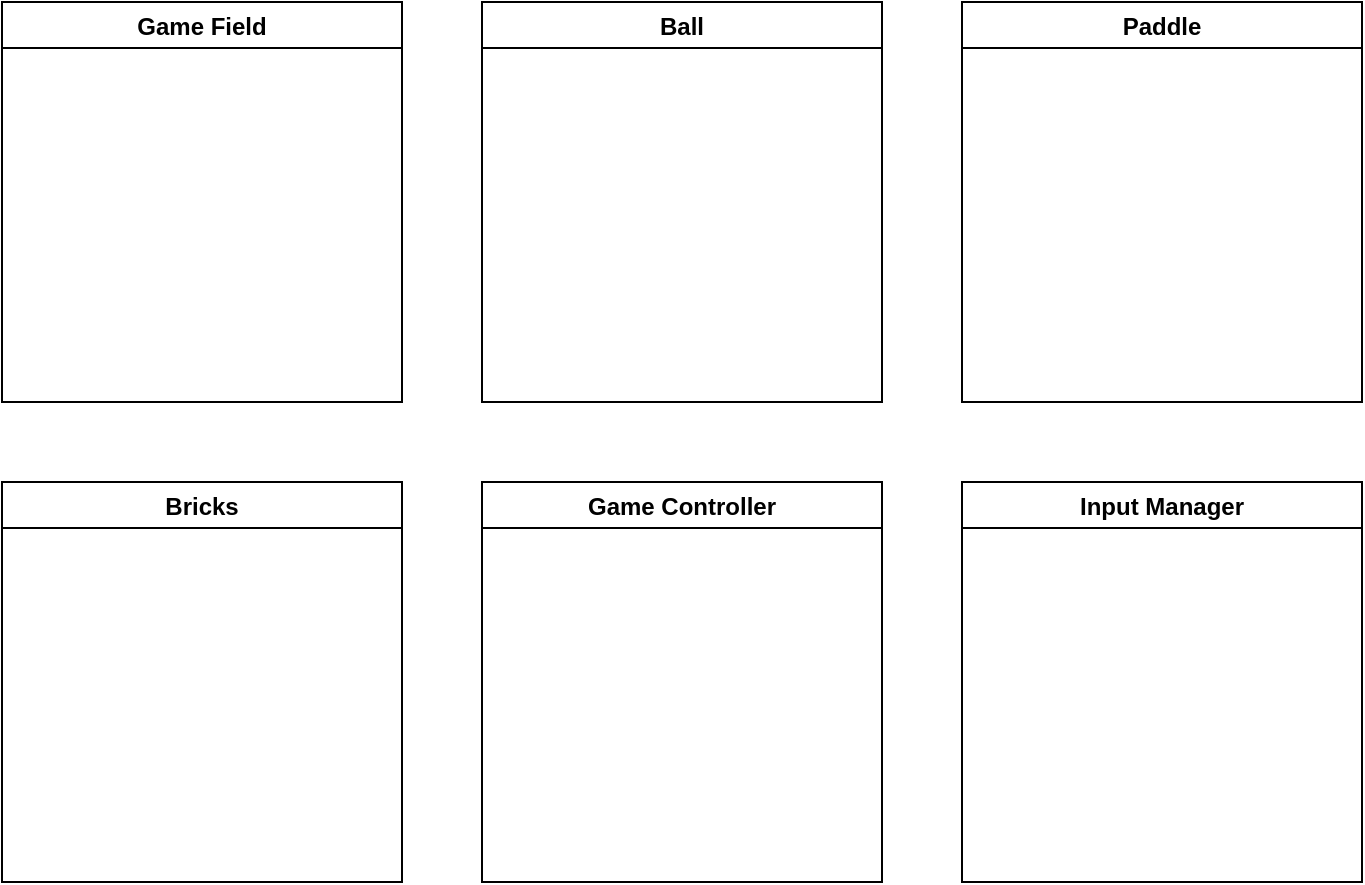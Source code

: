 <mxfile version="14.9.2" type="github">
  <diagram id="3mDoodbUwuJOSCma7foD" name="Page-1">
    <mxGraphModel dx="1022" dy="1605" grid="1" gridSize="10" guides="1" tooltips="1" connect="1" arrows="1" fold="1" page="1" pageScale="1" pageWidth="827" pageHeight="1169" math="0" shadow="0">
      <root>
        <mxCell id="0" />
        <mxCell id="1" parent="0" />
        <mxCell id="g24CAGB-Cl9b9uOjVEaq-1" value="Game Field" style="swimlane;" vertex="1" parent="1">
          <mxGeometry x="40" y="-120" width="200" height="200" as="geometry" />
        </mxCell>
        <mxCell id="g24CAGB-Cl9b9uOjVEaq-2" value="Input Manager" style="swimlane;" vertex="1" parent="1">
          <mxGeometry x="520" y="120" width="200" height="200" as="geometry" />
        </mxCell>
        <mxCell id="g24CAGB-Cl9b9uOjVEaq-3" value="Bricks" style="swimlane;" vertex="1" parent="1">
          <mxGeometry x="40" y="120" width="200" height="200" as="geometry" />
        </mxCell>
        <mxCell id="g24CAGB-Cl9b9uOjVEaq-4" value="Game Controller" style="swimlane;" vertex="1" parent="1">
          <mxGeometry x="280" y="120" width="200" height="200" as="geometry" />
        </mxCell>
        <mxCell id="g24CAGB-Cl9b9uOjVEaq-5" value="Paddle" style="swimlane;" vertex="1" parent="1">
          <mxGeometry x="520" y="-120" width="200" height="200" as="geometry" />
        </mxCell>
        <mxCell id="g24CAGB-Cl9b9uOjVEaq-6" value="Ball" style="swimlane;" vertex="1" parent="1">
          <mxGeometry x="280" y="-120" width="200" height="200" as="geometry" />
        </mxCell>
      </root>
    </mxGraphModel>
  </diagram>
</mxfile>

